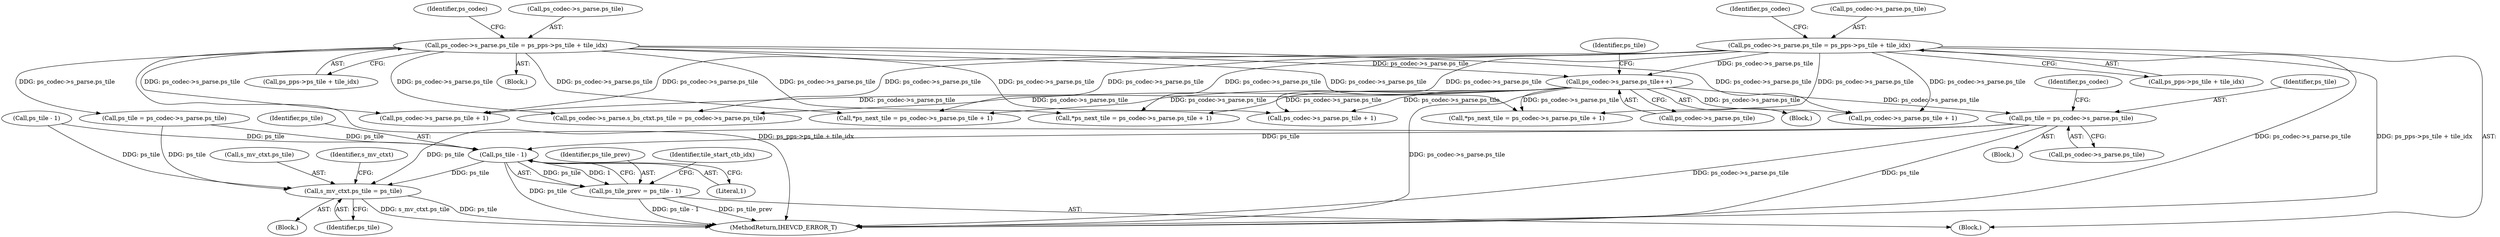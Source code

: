 digraph "0_Android_2b9fb0c2074d370a254b35e2489de2d94943578d@pointer" {
"1004699" [label="(Call,ps_tile = ps_codec->s_parse.ps_tile)"];
"1004647" [label="(Call,ps_codec->s_parse.ps_tile++)"];
"1001187" [label="(Call,ps_codec->s_parse.ps_tile = ps_pps->ps_tile + tile_idx)"];
"1000388" [label="(Call,ps_codec->s_parse.ps_tile = ps_pps->ps_tile + tile_idx)"];
"1001207" [label="(Call,ps_tile - 1)"];
"1001205" [label="(Call,ps_tile_prev = ps_tile - 1)"];
"1003467" [label="(Call,s_mv_ctxt.ps_tile = ps_tile)"];
"1000402" [label="(Identifier,ps_codec)"];
"1001207" [label="(Call,ps_tile - 1)"];
"1000388" [label="(Call,ps_codec->s_parse.ps_tile = ps_pps->ps_tile + tile_idx)"];
"1002694" [label="(Call,ps_codec->s_parse.ps_tile + 1)"];
"1004700" [label="(Identifier,ps_tile)"];
"1004252" [label="(Call,ps_codec->s_parse.s_bs_ctxt.ps_tile = ps_codec->s_parse.ps_tile)"];
"1003471" [label="(Identifier,ps_tile)"];
"1002692" [label="(Call,*ps_next_tile = ps_codec->s_parse.ps_tile + 1)"];
"1003468" [label="(Call,s_mv_ctxt.ps_tile)"];
"1001205" [label="(Call,ps_tile_prev = ps_tile - 1)"];
"1000406" [label="(Call,ps_tile = ps_codec->s_parse.ps_tile)"];
"1002855" [label="(Call,*ps_next_tile = ps_codec->s_parse.ps_tile + 1)"];
"1001187" [label="(Call,ps_codec->s_parse.ps_tile = ps_pps->ps_tile + tile_idx)"];
"1001201" [label="(Identifier,ps_codec)"];
"1000389" [label="(Call,ps_codec->s_parse.ps_tile)"];
"1001209" [label="(Literal,1)"];
"1000394" [label="(Call,ps_pps->ps_tile + tile_idx)"];
"1003467" [label="(Call,s_mv_ctxt.ps_tile = ps_tile)"];
"1003474" [label="(Identifier,s_mv_ctxt)"];
"1003412" [label="(Block,)"];
"1001206" [label="(Identifier,ps_tile_prev)"];
"1004699" [label="(Call,ps_tile = ps_codec->s_parse.ps_tile)"];
"1002990" [label="(Call,ps_codec->s_parse.ps_tile + 1)"];
"1005291" [label="(MethodReturn,IHEVCD_ERROR_T)"];
"1004698" [label="(Block,)"];
"1004632" [label="(Block,)"];
"1000417" [label="(Call,ps_tile - 1)"];
"1001188" [label="(Call,ps_codec->s_parse.ps_tile)"];
"1002988" [label="(Call,*ps_next_tile = ps_codec->s_parse.ps_tile + 1)"];
"1001193" [label="(Call,ps_pps->ps_tile + tile_idx)"];
"1004701" [label="(Call,ps_codec->s_parse.ps_tile)"];
"1001208" [label="(Identifier,ps_tile)"];
"1001137" [label="(Block,)"];
"1001211" [label="(Identifier,tile_start_ctb_idx)"];
"1004709" [label="(Identifier,ps_codec)"];
"1004647" [label="(Call,ps_codec->s_parse.ps_tile++)"];
"1000189" [label="(Block,)"];
"1004658" [label="(Identifier,ps_tile)"];
"1004648" [label="(Call,ps_codec->s_parse.ps_tile)"];
"1002857" [label="(Call,ps_codec->s_parse.ps_tile + 1)"];
"1004699" -> "1004698"  [label="AST: "];
"1004699" -> "1004701"  [label="CFG: "];
"1004700" -> "1004699"  [label="AST: "];
"1004701" -> "1004699"  [label="AST: "];
"1004709" -> "1004699"  [label="CFG: "];
"1004699" -> "1005291"  [label="DDG: ps_tile"];
"1004699" -> "1005291"  [label="DDG: ps_codec->s_parse.ps_tile"];
"1004699" -> "1001207"  [label="DDG: ps_tile"];
"1004699" -> "1003467"  [label="DDG: ps_tile"];
"1004647" -> "1004699"  [label="DDG: ps_codec->s_parse.ps_tile"];
"1004647" -> "1004632"  [label="AST: "];
"1004647" -> "1004648"  [label="CFG: "];
"1004648" -> "1004647"  [label="AST: "];
"1004658" -> "1004647"  [label="CFG: "];
"1004647" -> "1005291"  [label="DDG: ps_codec->s_parse.ps_tile"];
"1004647" -> "1002692"  [label="DDG: ps_codec->s_parse.ps_tile"];
"1004647" -> "1002694"  [label="DDG: ps_codec->s_parse.ps_tile"];
"1004647" -> "1002855"  [label="DDG: ps_codec->s_parse.ps_tile"];
"1004647" -> "1002857"  [label="DDG: ps_codec->s_parse.ps_tile"];
"1004647" -> "1002988"  [label="DDG: ps_codec->s_parse.ps_tile"];
"1004647" -> "1002990"  [label="DDG: ps_codec->s_parse.ps_tile"];
"1004647" -> "1004252"  [label="DDG: ps_codec->s_parse.ps_tile"];
"1001187" -> "1004647"  [label="DDG: ps_codec->s_parse.ps_tile"];
"1000388" -> "1004647"  [label="DDG: ps_codec->s_parse.ps_tile"];
"1001187" -> "1001137"  [label="AST: "];
"1001187" -> "1001193"  [label="CFG: "];
"1001188" -> "1001187"  [label="AST: "];
"1001193" -> "1001187"  [label="AST: "];
"1001201" -> "1001187"  [label="CFG: "];
"1001187" -> "1005291"  [label="DDG: ps_codec->s_parse.ps_tile"];
"1001187" -> "1005291"  [label="DDG: ps_pps->ps_tile + tile_idx"];
"1001187" -> "1002692"  [label="DDG: ps_codec->s_parse.ps_tile"];
"1001187" -> "1002694"  [label="DDG: ps_codec->s_parse.ps_tile"];
"1001187" -> "1002855"  [label="DDG: ps_codec->s_parse.ps_tile"];
"1001187" -> "1002857"  [label="DDG: ps_codec->s_parse.ps_tile"];
"1001187" -> "1002988"  [label="DDG: ps_codec->s_parse.ps_tile"];
"1001187" -> "1002990"  [label="DDG: ps_codec->s_parse.ps_tile"];
"1001187" -> "1004252"  [label="DDG: ps_codec->s_parse.ps_tile"];
"1000388" -> "1000189"  [label="AST: "];
"1000388" -> "1000394"  [label="CFG: "];
"1000389" -> "1000388"  [label="AST: "];
"1000394" -> "1000388"  [label="AST: "];
"1000402" -> "1000388"  [label="CFG: "];
"1000388" -> "1005291"  [label="DDG: ps_pps->ps_tile + tile_idx"];
"1000388" -> "1000406"  [label="DDG: ps_codec->s_parse.ps_tile"];
"1000388" -> "1002692"  [label="DDG: ps_codec->s_parse.ps_tile"];
"1000388" -> "1002694"  [label="DDG: ps_codec->s_parse.ps_tile"];
"1000388" -> "1002855"  [label="DDG: ps_codec->s_parse.ps_tile"];
"1000388" -> "1002857"  [label="DDG: ps_codec->s_parse.ps_tile"];
"1000388" -> "1002988"  [label="DDG: ps_codec->s_parse.ps_tile"];
"1000388" -> "1002990"  [label="DDG: ps_codec->s_parse.ps_tile"];
"1000388" -> "1004252"  [label="DDG: ps_codec->s_parse.ps_tile"];
"1001207" -> "1001205"  [label="AST: "];
"1001207" -> "1001209"  [label="CFG: "];
"1001208" -> "1001207"  [label="AST: "];
"1001209" -> "1001207"  [label="AST: "];
"1001205" -> "1001207"  [label="CFG: "];
"1001207" -> "1005291"  [label="DDG: ps_tile"];
"1001207" -> "1001205"  [label="DDG: ps_tile"];
"1001207" -> "1001205"  [label="DDG: 1"];
"1000417" -> "1001207"  [label="DDG: ps_tile"];
"1000406" -> "1001207"  [label="DDG: ps_tile"];
"1001207" -> "1003467"  [label="DDG: ps_tile"];
"1001205" -> "1001137"  [label="AST: "];
"1001206" -> "1001205"  [label="AST: "];
"1001211" -> "1001205"  [label="CFG: "];
"1001205" -> "1005291"  [label="DDG: ps_tile_prev"];
"1001205" -> "1005291"  [label="DDG: ps_tile - 1"];
"1003467" -> "1003412"  [label="AST: "];
"1003467" -> "1003471"  [label="CFG: "];
"1003468" -> "1003467"  [label="AST: "];
"1003471" -> "1003467"  [label="AST: "];
"1003474" -> "1003467"  [label="CFG: "];
"1003467" -> "1005291"  [label="DDG: s_mv_ctxt.ps_tile"];
"1003467" -> "1005291"  [label="DDG: ps_tile"];
"1000417" -> "1003467"  [label="DDG: ps_tile"];
"1000406" -> "1003467"  [label="DDG: ps_tile"];
}
